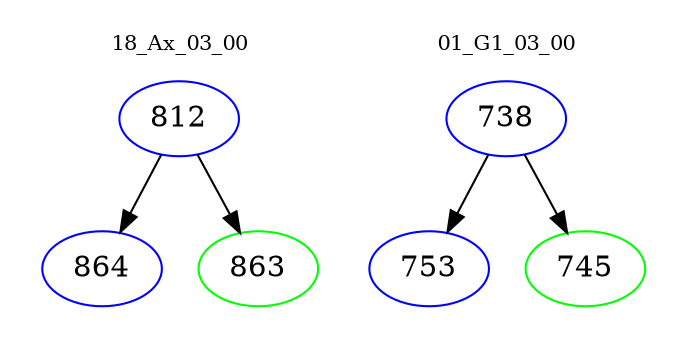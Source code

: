 digraph{
subgraph cluster_0 {
color = white
label = "18_Ax_03_00";
fontsize=10;
T0_812 [label="812", color="blue"]
T0_812 -> T0_864 [color="black"]
T0_864 [label="864", color="blue"]
T0_812 -> T0_863 [color="black"]
T0_863 [label="863", color="green"]
}
subgraph cluster_1 {
color = white
label = "01_G1_03_00";
fontsize=10;
T1_738 [label="738", color="blue"]
T1_738 -> T1_753 [color="black"]
T1_753 [label="753", color="blue"]
T1_738 -> T1_745 [color="black"]
T1_745 [label="745", color="green"]
}
}
